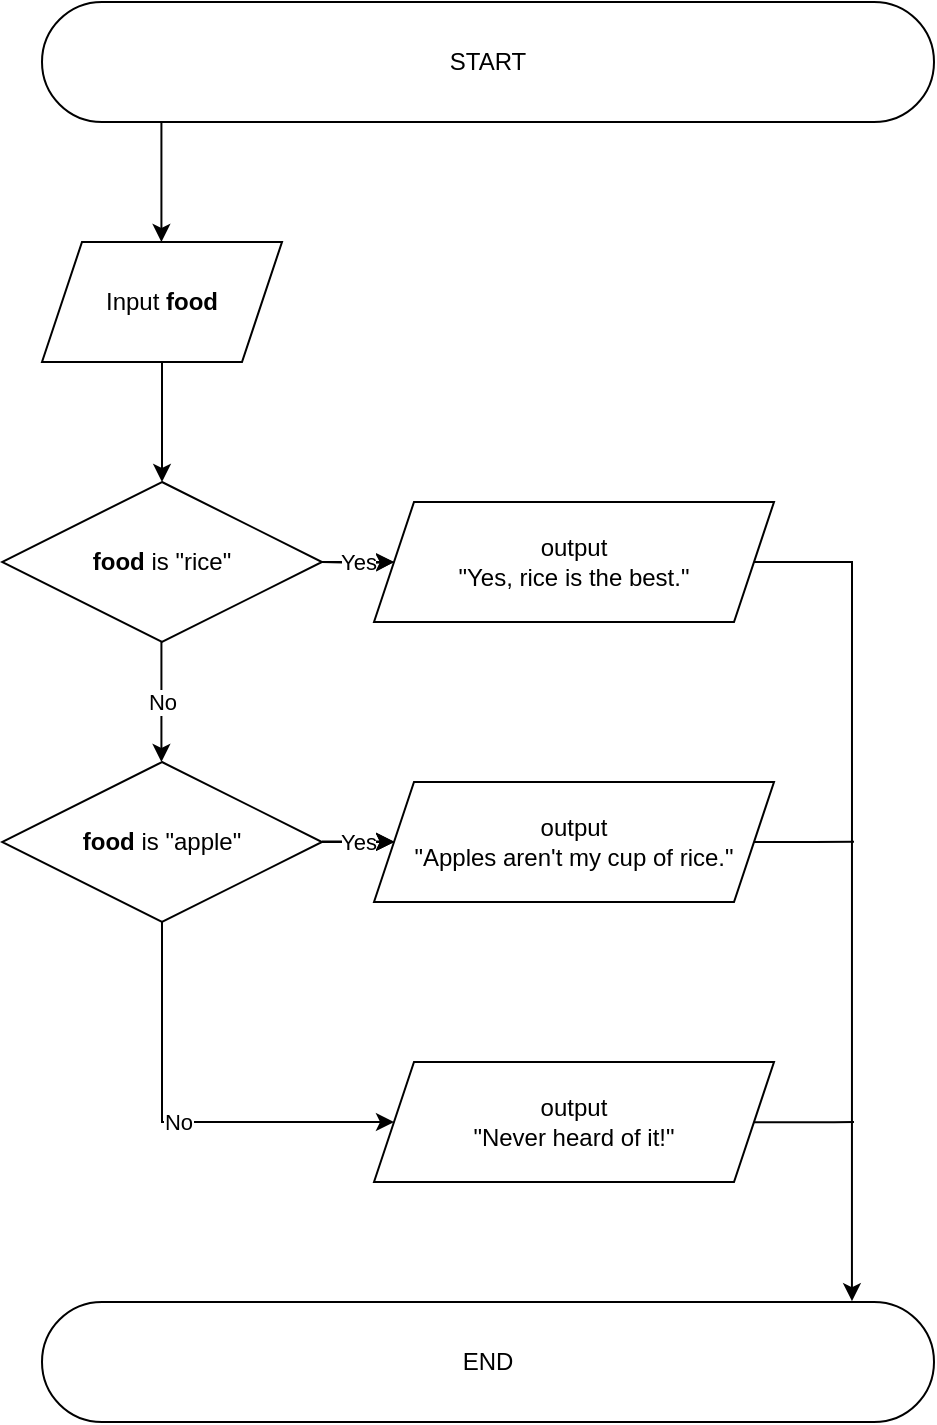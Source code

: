 <mxfile compressed="true" version="15.8.8" type="google"><diagram id="_4-4f_p9OG9RvFpRQzDf" name="Page-1"><mxGraphModel dx="1200" dy="1147" grid="1" gridSize="10" guides="1" tooltips="1" connect="1" arrows="1" fold="1" page="1" pageScale="1" pageWidth="827" pageHeight="1169" math="0" shadow="0"><root><mxCell id="0"/><mxCell id="1" parent="0"/><mxCell id="VuO1bFCGxs1YNrg2HSD_-2" value="START" style="rounded=1;whiteSpace=wrap;html=1;arcSize=50;" parent="1" vertex="1"><mxGeometry x="60" y="40" width="446" height="60" as="geometry"/></mxCell><mxCell id="VuO1bFCGxs1YNrg2HSD_-12" style="edgeStyle=orthogonalEdgeStyle;rounded=0;orthogonalLoop=1;jettySize=auto;html=1;exitX=0.5;exitY=1;exitDx=0;exitDy=0;entryX=0.5;entryY=0;entryDx=0;entryDy=0;" parent="1" source="VuO1bFCGxs1YNrg2HSD_-3" target="VuO1bFCGxs1YNrg2HSD_-4" edge="1"><mxGeometry relative="1" as="geometry"/></mxCell><mxCell id="VuO1bFCGxs1YNrg2HSD_-3" value="Input &lt;b&gt;food&lt;/b&gt;" style="shape=parallelogram;perimeter=parallelogramPerimeter;whiteSpace=wrap;html=1;fixedSize=1;" parent="1" vertex="1"><mxGeometry x="60" y="160" width="120" height="60" as="geometry"/></mxCell><mxCell id="9wmOVEMr49cUrulhSI85-1" value="" style="edgeStyle=orthogonalEdgeStyle;rounded=0;orthogonalLoop=1;jettySize=auto;html=1;" parent="1" source="VuO1bFCGxs1YNrg2HSD_-4" target="VuO1bFCGxs1YNrg2HSD_-7" edge="1"><mxGeometry relative="1" as="geometry"/></mxCell><mxCell id="VuO1bFCGxs1YNrg2HSD_-4" value="&lt;b&gt;food&lt;/b&gt; is &quot;rice&quot;" style="rhombus;whiteSpace=wrap;html=1;" parent="1" vertex="1"><mxGeometry x="40" y="280" width="160" height="80" as="geometry"/></mxCell><mxCell id="VuO1bFCGxs1YNrg2HSD_-25" value="No" style="edgeStyle=orthogonalEdgeStyle;rounded=0;orthogonalLoop=1;jettySize=auto;html=1;exitX=0.5;exitY=1;exitDx=0;exitDy=0;entryX=0;entryY=0.5;entryDx=0;entryDy=0;" parent="1" source="VuO1bFCGxs1YNrg2HSD_-5" target="VuO1bFCGxs1YNrg2HSD_-9" edge="1"><mxGeometry relative="1" as="geometry"><Array as="points"><mxPoint x="120" y="600"/></Array></mxGeometry></mxCell><mxCell id="9wmOVEMr49cUrulhSI85-2" value="" style="edgeStyle=orthogonalEdgeStyle;rounded=0;orthogonalLoop=1;jettySize=auto;html=1;" parent="1" source="VuO1bFCGxs1YNrg2HSD_-5" target="VuO1bFCGxs1YNrg2HSD_-8" edge="1"><mxGeometry relative="1" as="geometry"/></mxCell><mxCell id="9wmOVEMr49cUrulhSI85-4" value="" style="edgeStyle=orthogonalEdgeStyle;rounded=0;orthogonalLoop=1;jettySize=auto;html=1;" parent="1" source="VuO1bFCGxs1YNrg2HSD_-5" target="VuO1bFCGxs1YNrg2HSD_-8" edge="1"><mxGeometry relative="1" as="geometry"/></mxCell><mxCell id="VuO1bFCGxs1YNrg2HSD_-5" value="&lt;b&gt;food&lt;/b&gt; is &quot;apple&quot;" style="rhombus;whiteSpace=wrap;html=1;" parent="1" vertex="1"><mxGeometry x="40" y="420" width="160" height="80" as="geometry"/></mxCell><mxCell id="VuO1bFCGxs1YNrg2HSD_-28" style="edgeStyle=orthogonalEdgeStyle;rounded=0;orthogonalLoop=1;jettySize=auto;html=1;exitX=1;exitY=0.5;exitDx=0;exitDy=0;entryX=0.908;entryY=-0.007;entryDx=0;entryDy=0;entryPerimeter=0;" parent="1" source="VuO1bFCGxs1YNrg2HSD_-7" target="VuO1bFCGxs1YNrg2HSD_-26" edge="1"><mxGeometry relative="1" as="geometry"><Array as="points"><mxPoint x="465" y="320"/></Array></mxGeometry></mxCell><mxCell id="VuO1bFCGxs1YNrg2HSD_-7" value="output&lt;br&gt;&quot;Yes, rice is the best.&quot;" style="shape=parallelogram;perimeter=parallelogramPerimeter;whiteSpace=wrap;html=1;fixedSize=1;" parent="1" vertex="1"><mxGeometry x="226" y="290" width="200" height="60" as="geometry"/></mxCell><mxCell id="VuO1bFCGxs1YNrg2HSD_-30" style="edgeStyle=orthogonalEdgeStyle;rounded=0;orthogonalLoop=1;jettySize=auto;html=1;exitX=1;exitY=0.5;exitDx=0;exitDy=0;endArrow=none;endFill=0;" parent="1" source="VuO1bFCGxs1YNrg2HSD_-8" edge="1"><mxGeometry relative="1" as="geometry"><mxPoint x="466" y="459.857" as="targetPoint"/></mxGeometry></mxCell><mxCell id="VuO1bFCGxs1YNrg2HSD_-8" value="output&lt;br&gt;&quot;Apples aren't my cup of rice.&quot;" style="shape=parallelogram;perimeter=parallelogramPerimeter;whiteSpace=wrap;html=1;fixedSize=1;" parent="1" vertex="1"><mxGeometry x="226" y="430" width="200" height="60" as="geometry"/></mxCell><mxCell id="VuO1bFCGxs1YNrg2HSD_-9" value="output&lt;br&gt;&quot;Never heard of it!&quot;" style="shape=parallelogram;perimeter=parallelogramPerimeter;whiteSpace=wrap;html=1;fixedSize=1;" parent="1" vertex="1"><mxGeometry x="226" y="570" width="200" height="60" as="geometry"/></mxCell><mxCell id="VuO1bFCGxs1YNrg2HSD_-18" value="No" style="edgeStyle=orthogonalEdgeStyle;rounded=0;orthogonalLoop=1;jettySize=auto;html=1;exitX=0.5;exitY=1;exitDx=0;exitDy=0;entryX=0.5;entryY=0;entryDx=0;entryDy=0;" parent="1" edge="1"><mxGeometry relative="1" as="geometry"><mxPoint x="119.71" y="360" as="sourcePoint"/><mxPoint x="119.71" y="420" as="targetPoint"/></mxGeometry></mxCell><mxCell id="VuO1bFCGxs1YNrg2HSD_-20" style="edgeStyle=orthogonalEdgeStyle;rounded=0;orthogonalLoop=1;jettySize=auto;html=1;exitX=0.5;exitY=1;exitDx=0;exitDy=0;entryX=0.5;entryY=0;entryDx=0;entryDy=0;" parent="1" edge="1"><mxGeometry relative="1" as="geometry"><mxPoint x="119.71" y="100" as="sourcePoint"/><mxPoint x="119.71" y="160" as="targetPoint"/></mxGeometry></mxCell><mxCell id="VuO1bFCGxs1YNrg2HSD_-21" value="Yes" style="edgeStyle=orthogonalEdgeStyle;rounded=0;orthogonalLoop=1;jettySize=auto;html=1;exitX=0.5;exitY=1;exitDx=0;exitDy=0;" parent="1" target="VuO1bFCGxs1YNrg2HSD_-7" edge="1"><mxGeometry relative="1" as="geometry"><mxPoint x="200" y="320" as="sourcePoint"/><mxPoint x="256" y="360" as="targetPoint"/></mxGeometry></mxCell><mxCell id="VuO1bFCGxs1YNrg2HSD_-23" value="Yes" style="edgeStyle=orthogonalEdgeStyle;rounded=0;orthogonalLoop=1;jettySize=auto;html=1;exitX=0.5;exitY=1;exitDx=0;exitDy=0;" parent="1" edge="1"><mxGeometry relative="1" as="geometry"><mxPoint x="200" y="459.71" as="sourcePoint"/><mxPoint x="235.99" y="459.739" as="targetPoint"/></mxGeometry></mxCell><mxCell id="VuO1bFCGxs1YNrg2HSD_-26" value="END" style="rounded=1;whiteSpace=wrap;html=1;arcSize=50;" parent="1" vertex="1"><mxGeometry x="60" y="690" width="446" height="60" as="geometry"/></mxCell><mxCell id="VuO1bFCGxs1YNrg2HSD_-32" style="edgeStyle=orthogonalEdgeStyle;rounded=0;orthogonalLoop=1;jettySize=auto;html=1;exitX=1;exitY=0.5;exitDx=0;exitDy=0;endArrow=none;endFill=0;" parent="1" edge="1"><mxGeometry relative="1" as="geometry"><mxPoint x="466" y="599.997" as="targetPoint"/><mxPoint x="416" y="600.14" as="sourcePoint"/><Array as="points"><mxPoint x="456" y="600"/><mxPoint x="456" y="600"/></Array></mxGeometry></mxCell></root></mxGraphModel></diagram></mxfile>